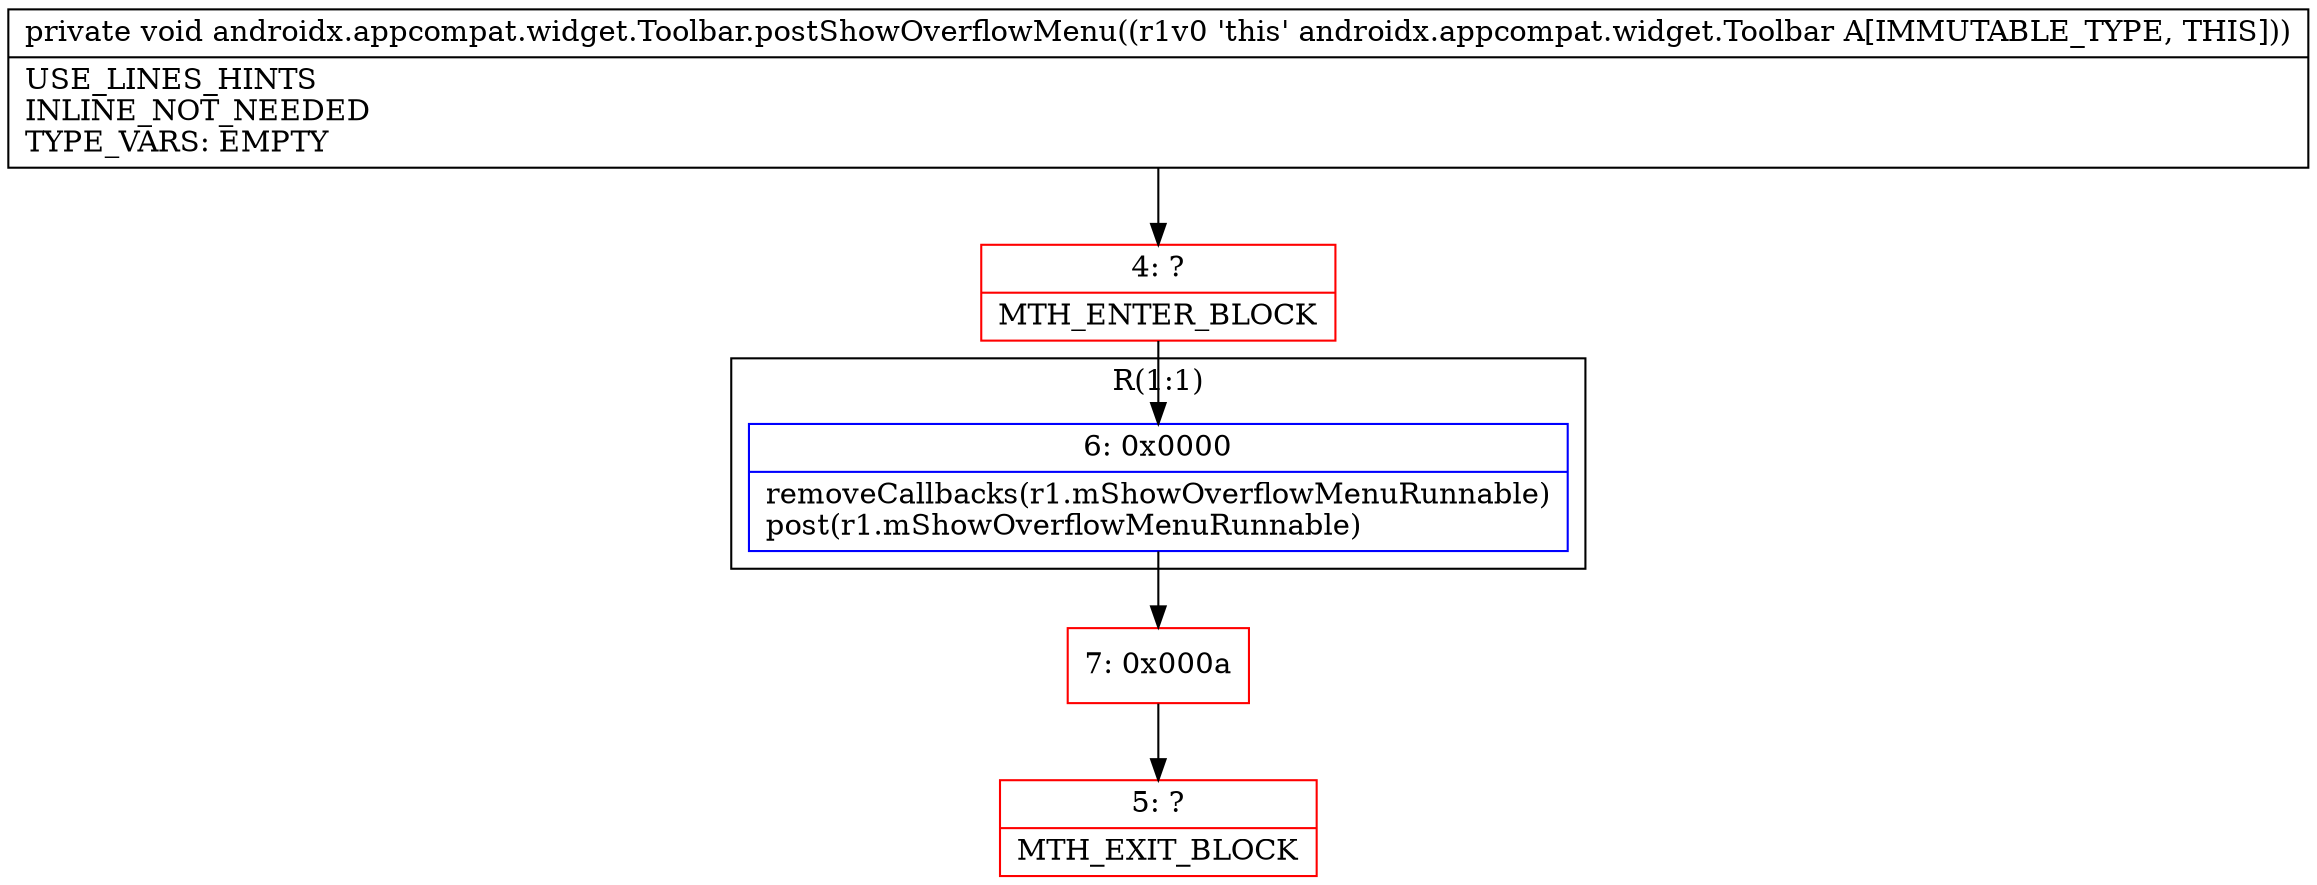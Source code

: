 digraph "CFG forandroidx.appcompat.widget.Toolbar.postShowOverflowMenu()V" {
subgraph cluster_Region_1589650502 {
label = "R(1:1)";
node [shape=record,color=blue];
Node_6 [shape=record,label="{6\:\ 0x0000|removeCallbacks(r1.mShowOverflowMenuRunnable)\lpost(r1.mShowOverflowMenuRunnable)\l}"];
}
Node_4 [shape=record,color=red,label="{4\:\ ?|MTH_ENTER_BLOCK\l}"];
Node_7 [shape=record,color=red,label="{7\:\ 0x000a}"];
Node_5 [shape=record,color=red,label="{5\:\ ?|MTH_EXIT_BLOCK\l}"];
MethodNode[shape=record,label="{private void androidx.appcompat.widget.Toolbar.postShowOverflowMenu((r1v0 'this' androidx.appcompat.widget.Toolbar A[IMMUTABLE_TYPE, THIS]))  | USE_LINES_HINTS\lINLINE_NOT_NEEDED\lTYPE_VARS: EMPTY\l}"];
MethodNode -> Node_4;Node_6 -> Node_7;
Node_4 -> Node_6;
Node_7 -> Node_5;
}

